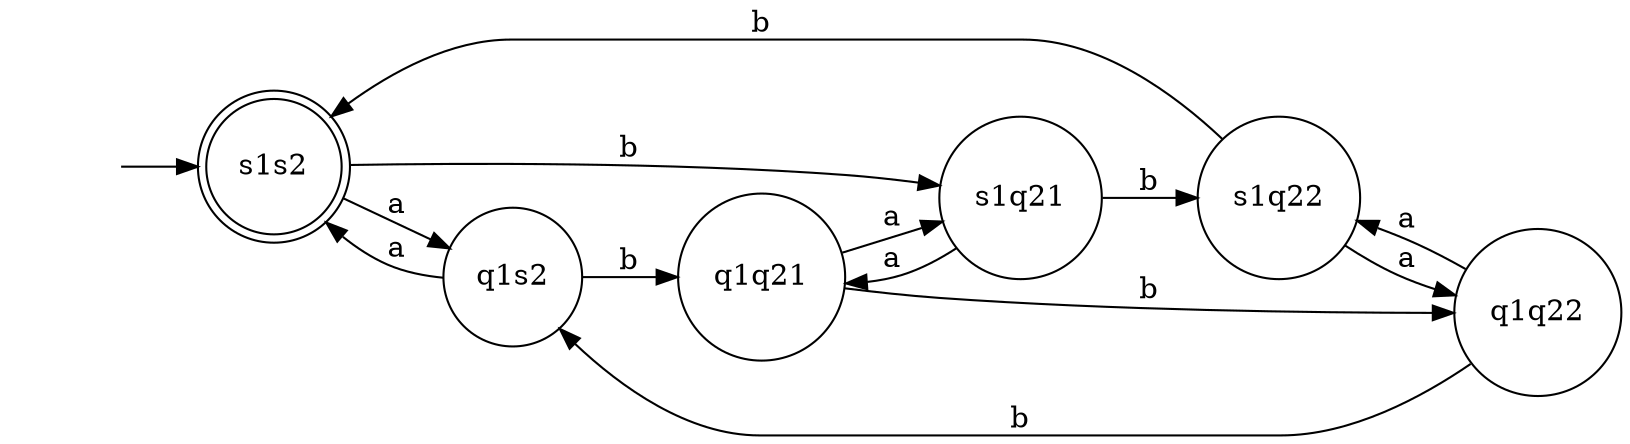 digraph G2_3 {
    # (|w|_a четно) && (|w|_b кратно трем)
    rankdir = "LR";
    node [shape = "none"]; "";
    node [shape = "doublecircle"]; s1s2;
    node [shape = "circle"];
    "" -> s1s2;
    s1s2 -> q1s2 [label = "a"];
    s1s2 -> s1q21 [label = "b"];

    s1q21 -> q1q21 [label = "a"];
    s1q21 -> s1q22 [label = "b"];

    s1q22-> q1q22 [label = "a"];
    s1q22 -> s1s2 [label = "b"];

    q1s2 -> s1s2 [label = "a"];
    q1s2 -> q1q21 [label = "b"];

    q1q21 -> s1q21 [label = "a"];
    q1q21 -> q1q22 [label = "b"];

    q1q22 -> s1q22 [label = "a"];
    q1q22 -> q1s2 [label = "b"];
}